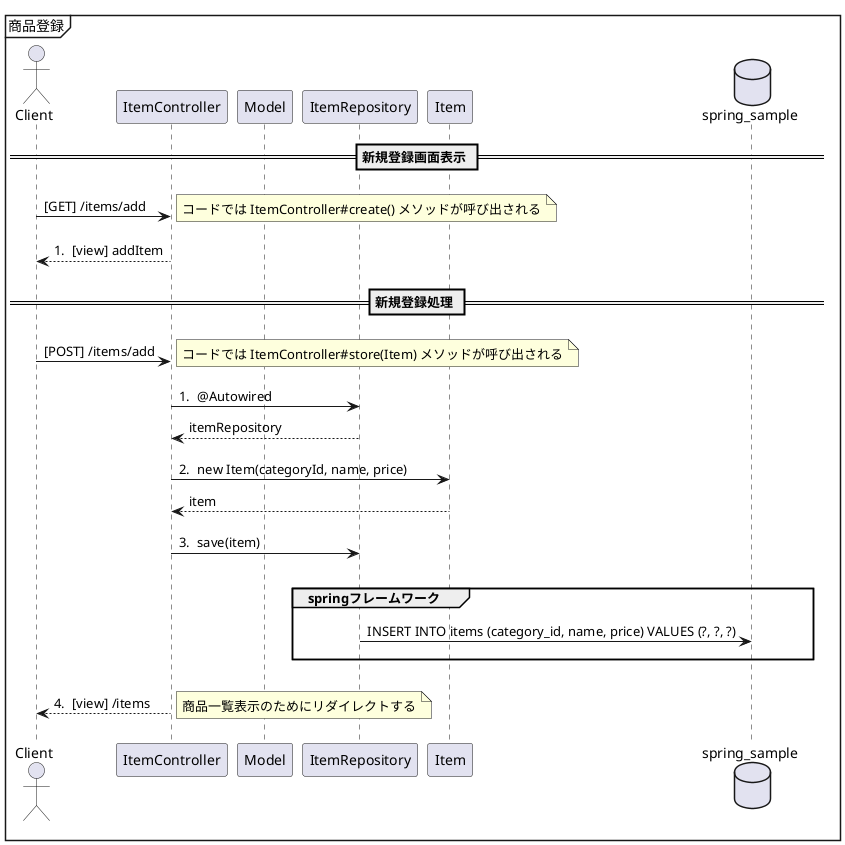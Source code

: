 @startuml 商品登録
' skinparam Style strictuml
' autonumber "0. "
actor Client
participant ItemController as itemController
participant Model as model
participant ItemRepository as itemRepository
'participant List as itemList
participant Item as item
database spring_sample as db

mainframe 商品登録
== 新規登録画面表示 ==
||10||
Client -> itemController: [GET] /items/add
note right
	コードでは ItemController#create() メソッドが呼び出される
end note
autonumber "0. "
||10||
return [view] addItem
||10||
== 新規登録処理 ==
||10||
autonumber stop
Client -> itemController: [POST] /items/add
note right
	コードでは ItemController#store(Item) メソッドが呼び出される
end note
autonumber "0. "
||10||
itemController -> itemRepository: @Autowired
autonumber stop
itemController <-- itemRepository: itemRepository
autonumber resume
||10||
itemController -> item: new Item(categoryId, name, price)
autonumber stop
itemController <-- item: item
autonumber resume
||10||
itemController -> itemRepository: save(item)
||20||
group springフレームワーク
	||10||
	autonumber stop
	itemRepository -> db: INSERT INTO items (category_id, name, price) VALUES (?, ?, ?) 
	||10||
end
||20||
autonumber resume
Client <-- itemController: [view] /items
note right
	商品一覧表示のためにリダイレクトする
end note
||10||
@enduml